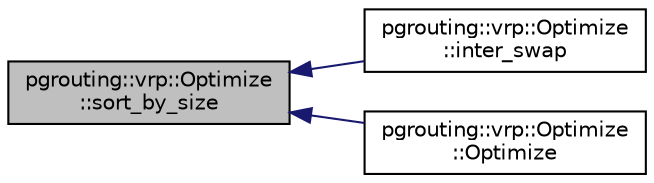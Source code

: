 digraph "pgrouting::vrp::Optimize::sort_by_size"
{
  edge [fontname="Helvetica",fontsize="10",labelfontname="Helvetica",labelfontsize="10"];
  node [fontname="Helvetica",fontsize="10",shape=record];
  rankdir="LR";
  Node699 [label="pgrouting::vrp::Optimize\l::sort_by_size",height=0.2,width=0.4,color="black", fillcolor="grey75", style="filled", fontcolor="black"];
  Node699 -> Node700 [dir="back",color="midnightblue",fontsize="10",style="solid",fontname="Helvetica"];
  Node700 [label="pgrouting::vrp::Optimize\l::inter_swap",height=0.2,width=0.4,color="black", fillcolor="white", style="filled",URL="$classpgrouting_1_1vrp_1_1Optimize.html#a8c70bf0623e2f035e5a17c44f65a182a"];
  Node699 -> Node701 [dir="back",color="midnightblue",fontsize="10",style="solid",fontname="Helvetica"];
  Node701 [label="pgrouting::vrp::Optimize\l::Optimize",height=0.2,width=0.4,color="black", fillcolor="white", style="filled",URL="$classpgrouting_1_1vrp_1_1Optimize.html#a5f1c576eb73afb6272f94c693d225566"];
}
